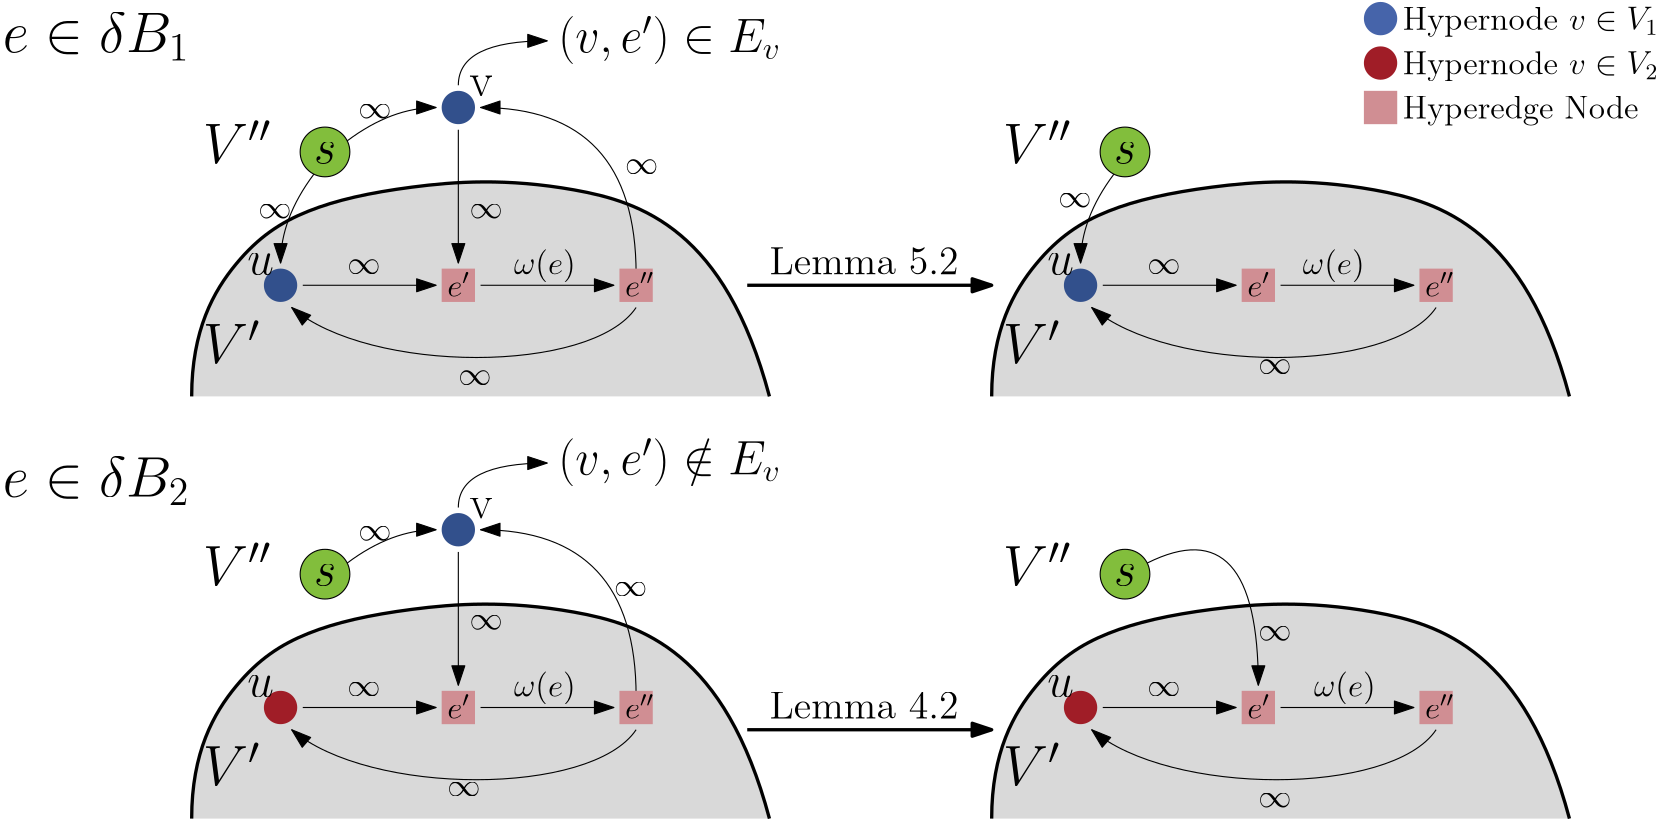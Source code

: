 <?xml version="1.0"?>
<!DOCTYPE ipe SYSTEM "ipe.dtd">
<ipe version="70107" creator="Ipe 7.1.10">
<info created="D:20171018175348" modified="D:20171211135437"/>
<ipestyle name="basic">
<symbol name="arrow/arc(spx)">
<path stroke="sym-stroke" fill="sym-stroke" pen="sym-pen">
0 0 m
-1 0.333 l
-1 -0.333 l
h
</path>
</symbol>
<symbol name="arrow/farc(spx)">
<path stroke="sym-stroke" fill="white" pen="sym-pen">
0 0 m
-1 0.333 l
-1 -0.333 l
h
</path>
</symbol>
<symbol name="arrow/ptarc(spx)">
<path stroke="sym-stroke" fill="sym-stroke" pen="sym-pen">
0 0 m
-1 0.333 l
-0.8 0 l
-1 -0.333 l
h
</path>
</symbol>
<symbol name="arrow/fptarc(spx)">
<path stroke="sym-stroke" fill="white" pen="sym-pen">
0 0 m
-1 0.333 l
-0.8 0 l
-1 -0.333 l
h
</path>
</symbol>
<symbol name="mark/circle(sx)" transformations="translations">
<path fill="sym-stroke">
0.6 0 0 0.6 0 0 e
0.4 0 0 0.4 0 0 e
</path>
</symbol>
<symbol name="mark/disk(sx)" transformations="translations">
<path fill="sym-stroke">
0.6 0 0 0.6 0 0 e
</path>
</symbol>
<symbol name="mark/fdisk(sfx)" transformations="translations">
<group>
<path fill="sym-fill">
0.5 0 0 0.5 0 0 e
</path>
<path fill="sym-stroke" fillrule="eofill">
0.6 0 0 0.6 0 0 e
0.4 0 0 0.4 0 0 e
</path>
</group>
</symbol>
<symbol name="mark/box(sx)" transformations="translations">
<path fill="sym-stroke" fillrule="eofill">
-0.6 -0.6 m
0.6 -0.6 l
0.6 0.6 l
-0.6 0.6 l
h
-0.4 -0.4 m
0.4 -0.4 l
0.4 0.4 l
-0.4 0.4 l
h
</path>
</symbol>
<symbol name="mark/square(sx)" transformations="translations">
<path fill="sym-stroke">
-0.6 -0.6 m
0.6 -0.6 l
0.6 0.6 l
-0.6 0.6 l
h
</path>
</symbol>
<symbol name="mark/fsquare(sfx)" transformations="translations">
<group>
<path fill="sym-fill">
-0.5 -0.5 m
0.5 -0.5 l
0.5 0.5 l
-0.5 0.5 l
h
</path>
<path fill="sym-stroke" fillrule="eofill">
-0.6 -0.6 m
0.6 -0.6 l
0.6 0.6 l
-0.6 0.6 l
h
-0.4 -0.4 m
0.4 -0.4 l
0.4 0.4 l
-0.4 0.4 l
h
</path>
</group>
</symbol>
<symbol name="mark/cross(sx)" transformations="translations">
<group>
<path fill="sym-stroke">
-0.43 -0.57 m
0.57 0.43 l
0.43 0.57 l
-0.57 -0.43 l
h
</path>
<path fill="sym-stroke">
-0.43 0.57 m
0.57 -0.43 l
0.43 -0.57 l
-0.57 0.43 l
h
</path>
</group>
</symbol>
<symbol name="arrow/fnormal(spx)">
<path stroke="sym-stroke" fill="white" pen="sym-pen">
0 0 m
-1 0.333 l
-1 -0.333 l
h
</path>
</symbol>
<symbol name="arrow/pointed(spx)">
<path stroke="sym-stroke" fill="sym-stroke" pen="sym-pen">
0 0 m
-1 0.333 l
-0.8 0 l
-1 -0.333 l
h
</path>
</symbol>
<symbol name="arrow/fpointed(spx)">
<path stroke="sym-stroke" fill="white" pen="sym-pen">
0 0 m
-1 0.333 l
-0.8 0 l
-1 -0.333 l
h
</path>
</symbol>
<symbol name="arrow/linear(spx)">
<path stroke="sym-stroke" pen="sym-pen">
-1 0.333 m
0 0 l
-1 -0.333 l
</path>
</symbol>
<symbol name="arrow/fdouble(spx)">
<path stroke="sym-stroke" fill="white" pen="sym-pen">
0 0 m
-1 0.333 l
-1 -0.333 l
h
-1 0 m
-2 0.333 l
-2 -0.333 l
h
</path>
</symbol>
<symbol name="arrow/double(spx)">
<path stroke="sym-stroke" fill="sym-stroke" pen="sym-pen">
0 0 m
-1 0.333 l
-1 -0.333 l
h
-1 0 m
-2 0.333 l
-2 -0.333 l
h
</path>
</symbol>
<pen name="heavier" value="0.8"/>
<pen name="fat" value="1.2"/>
<pen name="ultrafat" value="2"/>
<symbolsize name="large" value="5"/>
<symbolsize name="small" value="2"/>
<symbolsize name="tiny" value="1.1"/>
<arrowsize name="large" value="10"/>
<arrowsize name="small" value="5"/>
<arrowsize name="tiny" value="3"/>
<color name="red" value="1 0 0"/>
<color name="green" value="0 1 0"/>
<color name="blue" value="0 0 1"/>
<color name="yellow" value="1 1 0"/>
<color name="orange" value="1 0.647 0"/>
<color name="gold" value="1 0.843 0"/>
<color name="purple" value="0.627 0.125 0.941"/>
<color name="gray" value="0.745"/>
<color name="brown" value="0.647 0.165 0.165"/>
<color name="navy" value="0 0 0.502"/>
<color name="pink" value="1 0.753 0.796"/>
<color name="seagreen" value="0.18 0.545 0.341"/>
<color name="turquoise" value="0.251 0.878 0.816"/>
<color name="violet" value="0.933 0.51 0.933"/>
<color name="darkblue" value="0 0 0.545"/>
<color name="darkcyan" value="0 0.545 0.545"/>
<color name="darkgray" value="0.663"/>
<color name="darkgreen" value="0 0.392 0"/>
<color name="darkmagenta" value="0.545 0 0.545"/>
<color name="darkorange" value="1 0.549 0"/>
<color name="darkred" value="0.545 0 0"/>
<color name="lightblue" value="0.678 0.847 0.902"/>
<color name="lightcyan" value="0.878 1 1"/>
<color name="lightgray" value="0.827"/>
<color name="lightgreen" value="0.565 0.933 0.565"/>
<color name="lightyellow" value="1 1 0.878"/>
<dashstyle name="dashed" value="[4] 0"/>
<dashstyle name="dotted" value="[1 3] 0"/>
<dashstyle name="dash dotted" value="[4 2 1 2] 0"/>
<dashstyle name="dash dot dotted" value="[4 2 1 2 1 2] 0"/>
<textsize name="large" value="\large"/>
<textsize name="Large" value="\Large"/>
<textsize name="LARGE" value="\LARGE"/>
<textsize name="huge" value="\huge"/>
<textsize name="Huge" value="\Huge"/>
<textsize name="small" value="\small"/>
<textsize name="footnote" value="\footnotesize"/>
<textsize name="tiny" value="\tiny"/>
<textstyle name="center" begin="\begin{center}" end="\end{center}"/>
<textstyle name="itemize" begin="\begin{itemize}" end="\end{itemize}"/>
<textstyle name="item" begin="\begin{itemize}\item{}" end="\end{itemize}"/>
<gridsize name="4 pts" value="4"/>
<gridsize name="8 pts (~3 mm)" value="8"/>
<gridsize name="16 pts (~6 mm)" value="16"/>
<gridsize name="32 pts (~12 mm)" value="32"/>
<gridsize name="10 pts (~3.5 mm)" value="10"/>
<gridsize name="20 pts (~7 mm)" value="20"/>
<gridsize name="14 pts (~5 mm)" value="14"/>
<gridsize name="28 pts (~10 mm)" value="28"/>
<gridsize name="56 pts (~20 mm)" value="56"/>
<anglesize name="90 deg" value="90"/>
<anglesize name="60 deg" value="60"/>
<anglesize name="45 deg" value="45"/>
<anglesize name="30 deg" value="30"/>
<anglesize name="22.5 deg" value="22.5"/>
<opacity name="10%" value="0.1"/>
<opacity name="30%" value="0.3"/>
<opacity name="50%" value="0.5"/>
<opacity name="75%" value="0.75"/>
<tiling name="falling" angle="-60" step="4" width="1"/>
<tiling name="rising" angle="30" step="4" width="1"/>
</ipestyle>
<ipestyle name="transparency">
<opacity name="10%" value="0.1"/>
<opacity name="50%" value="0.5"/>
<opacity name="75%" value="0.75"/>
<opacity name="25%" value="0.25"/>
</ipestyle>
<ipestyle name="bigpaper">
<layout paper="10000 6000" origin="0 0" frame="10000 6000"/>
<titlestyle pos="10 10" size="LARGE" color="title"  valign="baseline"/>
</ipestyle>
<ipestyle name="kitcolors">
<color name="KITwhite" value="1"/>
<color name="KITblack" value="0"/>
<color name="KITblack70" value="0.3"/>
<color name="KITblack50" value="0.5"/>
<color name="KITblack30" value="0.7"/>
<color name="KITblack15" value="0.85"/>
<color name="KITgreen" value="0 0.588 0.509"/>
<color name="KITgreen70" value="0.3 0.711 0.656"/>
<color name="KITgreen50" value="0.5 0.794 0.754"/>
<color name="KITgreen30" value="0.7 0.876 0.852"/>
<color name="KITgreen15" value="0.85 0.938 0.926"/>
<color name="KITblue" value="0.274 0.392 0.666"/>
<color name="KITblue70" value="0.492 0.574 0.766"/>
<color name="KITblue50" value="0.637 0.696 0.833"/>
<color name="KITblue30" value="0.782 0.817 0.9"/>
<color name="KITblue15" value="0.891 0.908 0.95"/>
<color name="KITred" value="0.627 0.117 0.156"/>
<color name="KITred70" value="0.739 0.382 0.409"/>
<color name="KITred50" value="0.813 0.558 0.578"/>
<color name="KITred30" value="0.888 0.735 0.747"/>
<color name="KITred15" value="0.944 0.867 0.873"/>
<color name="KITpalegreen" value="0.509 0.745 0.235"/>
<color name="KITpalegreen70" value="0.656 0.821 0.464"/>
<color name="KITpalegreen50" value="0.754 0.872 0.617"/>
<color name="KITpalegreen30" value="0.852 0.923 0.77"/>
<color name="KITpalegreen15" value="0.926 0.961 0.885"/>
<color name="KITyellow" value="0.98 0.901 0.078"/>
<color name="KITyellow70" value="0.986 0.931 0.354"/>
<color name="KITyellow50" value="0.99 0.95 0.539"/>
<color name="KITyellow30" value="0.994 0.97 0.723"/>
<color name="KITyellow15" value="0.997 0.985 0.861"/>
<color name="KITorange" value="0.862 0.627 0.117"/>
<color name="KITorange70" value="0.903 0.739 0.382"/>
<color name="KITorange50" value="0.931 0.813 0.558"/>
<color name="KITorange30" value="0.958 0.888 0.735"/>
<color name="KITorange15" value="0.979 0.944 0.867"/>
<color name="KITbrown" value="0.627 0.509 0.196"/>
<color name="KITbrown70" value="0.739 0.656 0.437"/>
<color name="KITbrown50" value="0.813 0.754 0.598"/>
<color name="KITbrown30" value="0.888 0.852 0.758"/>
<color name="KITbrown15" value="0.944 0.926 0.879"/>
<color name="KITlilac" value="0.627 0 0.47"/>
<color name="KITlilac70" value="0.739 0.3 0.629"/>
<color name="KITlilac50" value="0.813 0.5 0.735"/>
<color name="KITlilac30" value="0.888 0.7 0.841"/>
<color name="KITlilac15" value="0.944 0.85 0.92"/>
<color name="KITcyanblue" value="0.313 0.666 0.901"/>
<color name="KITcyanblue70" value="0.519 0.766 0.931"/>
<color name="KITcyanblue50" value="0.656 0.833 0.95"/>
<color name="KITcyanblue30" value="0.794 0.9 0.97"/>
<color name="KITcyanblue15" value="0.897 0.95 0.985"/>
<color name="KITseablue" value="0.196 0.313 0.549"/>
<color name="KITseablue70" value="0.437 0.519 0.684"/>
<color name="KITseablue50" value="0.598 0.656 0.774"/>
<color name="KITseablue30" value="0.758 0.794 0.864"/>
<color name="KITseablue15" value="0.879 0.897 0.932"/>
</ipestyle>
<page>
<layer name="alpha"/>
<view layers="alpha" active="alpha"/>
<path layer="alpha" stroke="KITblack" fill="KITblack15" pen="fat">
544 728 m
544 752
560 780
584 796
620 804
676 808
736 788
752 728 c
</path>
<use name="mark/disk(sx)" pos="576 768" size="normal" stroke="black"/>
<use name="mark/disk(sx)" pos="576 768" size="10" stroke="KITseablue"/>
<use matrix="1 0 0 1 64 64" name="mark/disk(sx)" pos="576 768" size="10" stroke="KITseablue"/>
<use name="mark/square(sx)" pos="640 768" size="10" stroke="KITred50"/>
<path stroke="KITblack" rarrow="normal/normal">
640 776 m
640 824 l
</path>
<path stroke="KITblack" rarrow="normal/normal">
648 832 m
704 832
704 772 c
</path>
<use matrix="1 0 0 1 64 0" name="mark/square(sx)" pos="640 768" size="10" stroke="KITred50"/>
<path stroke="KITblack" rarrow="normal/normal">
632 768 m
584 768 l
</path>
<path stroke="KITblack" rarrow="normal/normal">
580 760 m
608 736
688 736
704 760 c
</path>
<text matrix="1 0 0 1 0 -8" transformations="translations" pos="644 844" stroke="KITblack" type="label" width="8.345" height="7.411" depth="0" valign="baseline" size="LARGE">$$v$$</text>
<text matrix="1 0 0 1 -80 -72" transformations="translations" pos="644 844" stroke="KITblack" type="label" width="9.594" height="7.412" depth="0" valign="baseline" size="LARGE">$u$</text>
<path stroke="KITblack" rarrow="normal/normal">
696 768 m
648 768 l
</path>
<path stroke="KITblack" fill="KITpalegreen">
8.94427 0 0 8.94427 592 816 e
</path>
<text matrix="1 0 0 1 -56 -32" transformations="translations" pos="644 844" stroke="KITblack" type="label" width="7.94" height="7.412" depth="0" valign="baseline" size="LARGE">$s$</text>
<path stroke="KITblack" rarrow="normal/normal">
576 776 m
576 792
588 808 c
</path>
<path stroke="KITblack" rarrow="normal/normal">
632 832 m
616 832
600 820 c
</path>
<text matrix="1 0 0 1 -8 -80" transformations="translations" pos="644 844" stroke="KITblack" type="label" width="8.221" height="8.766" depth="0" valign="baseline" size="large">$e&apos;$</text>
<text matrix="1 0 0 1 56 -80" transformations="translations" pos="644 844" stroke="KITblack" type="label" width="10.517" height="8.766" depth="0" valign="baseline" size="large">$e&apos;&apos;$</text>
<text matrix="1 0 0 1 -60 -52" transformations="translations" pos="608 792" stroke="KITblack" type="label" width="20.734" height="15.468" depth="0" valign="baseline" size="huge">$V&apos;$</text>
<text matrix="1 0 0 1 -60 20" transformations="translations" pos="608 792" stroke="KITblack" type="label" width="24.679" height="15.468" depth="0" valign="baseline" size="huge">$V&apos;&apos;$</text>
<path matrix="1 0 0 1 64 0" stroke="KITblack" fill="KITblack15" pen="fat">
768 728 m
768 752
784 780
808 796
844 804
900 808
960 788
976 728 c
</path>
<use matrix="1 0 0 1 288 0" name="mark/disk(sx)" pos="576 768" size="normal" stroke="black"/>
<use matrix="1 0 0 1 288 0" name="mark/disk(sx)" pos="576 768" size="10" stroke="KITseablue"/>
<use matrix="1 0 0 1 352 0" name="mark/square(sx)" pos="640 768" size="10" stroke="KITred50"/>
<path matrix="1 0 0 1 288 0" stroke="KITblack" rarrow="normal/normal">
632 768 m
584 768 l
</path>
<path matrix="1 0 0 1 288 0" stroke="KITblack" rarrow="normal/normal">
580 760 m
608 736
688 736
704 760 c
</path>
<text matrix="1 0 0 1 208 -72" transformations="translations" pos="644 844" stroke="KITblack" type="label" width="9.594" height="7.412" depth="0" valign="baseline" size="LARGE">$u$</text>
<path matrix="1 0 0 1 288 0" stroke="KITblack" rarrow="normal/normal">
696 768 m
648 768 l
</path>
<path matrix="1 0 0 1 288 0" stroke="KITblack" fill="KITpalegreen">
8.94427 0 0 8.94427 592 816 e
</path>
<text matrix="1 0 0 1 232 -32" transformations="translations" pos="644 844" stroke="KITblack" type="label" width="7.94" height="7.412" depth="0" valign="baseline" size="LARGE">$s$</text>
<path matrix="1 0 0 1 288 0" stroke="KITblack" rarrow="normal/normal">
576 776 m
576 792
588 808 c
</path>
<text matrix="1 0 0 1 344 -80" transformations="translations" pos="644 844" stroke="KITblack" type="label" width="10.517" height="8.766" depth="0" valign="baseline" size="large">$e&apos;&apos;$</text>
<text matrix="1 0 0 1 228 -52" transformations="translations" pos="608 792" stroke="KITblack" type="label" width="20.734" height="15.468" depth="0" valign="baseline" size="huge">$V&apos;$</text>
<text matrix="1 0 0 1 228 20" transformations="translations" pos="608 792" stroke="KITblack" type="label" width="24.679" height="15.468" depth="0" valign="baseline" size="huge">$V&apos;&apos;$</text>
<text matrix="1 0 0 1 -72 -28" transformations="translations" pos="548 880" stroke="KITblack" type="label" width="67.259" height="14.348" depth="3.1" valign="baseline" size="huge">$e \in \delta B_1$</text>
<path matrix="1 0 0 1 0 -152" stroke="KITblack" fill="KITblack15" pen="fat">
544 728 m
544 752
560 780
584 796
620 804
676 808
736 788
752 728 c
</path>
<use matrix="1 0 0 1 0 -152" name="mark/disk(sx)" pos="576 768" size="normal" stroke="black"/>
<use matrix="1 0 0 1 0 -152" name="mark/disk(sx)" pos="576 768" size="10" stroke="KITred"/>
<use matrix="1 0 0 1 64 -88" name="mark/disk(sx)" pos="576 768" size="10" stroke="KITseablue"/>
<use matrix="1 0 0 1 0 -152" name="mark/square(sx)" pos="640 768" size="10" stroke="KITred50"/>
<path matrix="1 0 0 1 0 -152" stroke="KITblack" rarrow="normal/normal">
640 776 m
640 824 l
</path>
<path matrix="1 0 0 1 0 -152" stroke="KITblack" rarrow="normal/normal">
648 832 m
704 832
704 772 c
</path>
<use matrix="1 0 0 1 64 -152" name="mark/square(sx)" pos="640 768" size="10" stroke="KITred50"/>
<path matrix="1 0 0 1 0 -152" stroke="KITblack" rarrow="normal/normal">
632 768 m
584 768 l
</path>
<path matrix="1 0 0 1 0 -152" stroke="KITblack" rarrow="normal/normal">
580 760 m
608 736
688 736
704 760 c
</path>
<text matrix="1 0 0 1 0 -160" transformations="translations" pos="644 844" stroke="KITblack" type="label" width="8.345" height="7.411" depth="0" valign="baseline" size="LARGE">$$v$$</text>
<text matrix="1 0 0 1 -80 -224" transformations="translations" pos="644 844" stroke="KITblack" type="label" width="9.594" height="7.412" depth="0" valign="baseline" size="LARGE">$u$</text>
<path matrix="1 0 0 1 0 -152" stroke="KITblack" rarrow="normal/normal">
696 768 m
648 768 l
</path>
<path matrix="1 0 0 1 0 -152" stroke="KITblack" fill="KITpalegreen">
8.94427 0 0 8.94427 592 816 e
</path>
<text matrix="1 0 0 1 -56 -184" transformations="translations" pos="644 844" stroke="KITblack" type="label" width="7.94" height="7.412" depth="0" valign="baseline" size="LARGE">$s$</text>
<path matrix="1 0 0 1 0 -152" stroke="KITblack" rarrow="normal/normal">
632 832 m
616 832
600 820 c
</path>
<text matrix="1 0 0 1 -8 -232" transformations="translations" pos="644 844" stroke="KITblack" type="label" width="8.221" height="8.766" depth="0" valign="baseline" size="large">$e&apos;$</text>
<text matrix="1 0 0 1 56 -232" transformations="translations" pos="644 844" stroke="KITblack" type="label" width="10.517" height="8.766" depth="0" valign="baseline" size="large">$e&apos;&apos;$</text>
<text matrix="1 0 0 1 -60 -204" transformations="translations" pos="608 792" stroke="KITblack" type="label" width="20.734" height="15.468" depth="0" valign="baseline" size="huge">$V&apos;$</text>
<text matrix="1 0 0 1 -60 -132" transformations="translations" pos="608 792" stroke="KITblack" type="label" width="24.679" height="15.468" depth="0" valign="baseline" size="huge">$V&apos;&apos;$</text>
<path matrix="1 0 0 1 288 -152" stroke="KITblack" fill="KITblack15" pen="fat">
544 728 m
544 752
560 780
584 796
620 804
676 808
736 788
752 728 c
</path>
<use matrix="1 0 0 1 288 -152" name="mark/disk(sx)" pos="576 768" size="normal" stroke="black"/>
<use matrix="1 0 0 1 288 -152" name="mark/disk(sx)" pos="576 768" size="10" stroke="KITred"/>
<use matrix="1 0 0 1 288 -152" name="mark/square(sx)" pos="640 768" size="10" stroke="KITred50"/>
<use matrix="1 0 0 1 352 -152" name="mark/square(sx)" pos="640 768" size="10" stroke="KITred50"/>
<path matrix="1 0 0 1 288 -152" stroke="KITblack" rarrow="normal/normal">
632 768 m
584 768 l
</path>
<path matrix="1 0 0 1 288 -152" stroke="KITblack" rarrow="normal/normal">
580 760 m
608 736
688 736
704 760 c
</path>
<text matrix="1 0 0 1 208 -224" transformations="translations" pos="644 844" stroke="KITblack" type="label" width="9.594" height="7.412" depth="0" valign="baseline" size="LARGE">$u$</text>
<path matrix="1 0 0 1 288 -152" stroke="KITblack" rarrow="normal/normal">
696 768 m
648 768 l
</path>
<path matrix="1 0 0 1 288 -152" stroke="KITblack" fill="KITpalegreen">
8.94427 0 0 8.94427 592 816 e
</path>
<text matrix="1 0 0 1 232 -184" transformations="translations" pos="644 844" stroke="KITblack" type="label" width="7.94" height="7.412" depth="0" valign="baseline" size="LARGE">$s$</text>
<path matrix="1 0 0 1 64 -16" stroke="KITblack" rarrow="normal/normal">
864 640 m
864 704
824 684 c
</path>
<text matrix="1 0 0 1 280 -232" transformations="translations" pos="644 844" stroke="KITblack" type="label" width="8.221" height="8.766" depth="0" valign="baseline" size="large">$e&apos;$</text>
<text matrix="1 0 0 1 344 -232" transformations="translations" pos="644 844" stroke="KITblack" type="label" width="10.517" height="8.766" depth="0" valign="baseline" size="large">$e&apos;&apos;$</text>
<text matrix="1 0 0 1 228 -204" transformations="translations" pos="608 792" stroke="KITblack" type="label" width="20.734" height="15.468" depth="0" valign="baseline" size="huge">$V&apos;$</text>
<text matrix="1 0 0 1 228 -132" transformations="translations" pos="608 792" stroke="KITblack" type="label" width="24.679" height="15.468" depth="0" valign="baseline" size="huge">$V&apos;&apos;$</text>
<use matrix="1 0 0 1 396 80" name="mark/disk(sx)" pos="576 768" size="10" stroke="KITred"/>
<use matrix="1 0 0 1 396 96" name="mark/disk(sx)" pos="576 768" size="10" stroke="KITblue"/>
<text matrix="1 0 0 1 84 12" transformations="translations" pos="896 848" stroke="KITblack" type="label" width="92.083" height="8.307" depth="2.32" valign="baseline" size="large">Hypernode $v \in V_1$</text>
<text matrix="1 0 0 1 84 -4" transformations="translations" pos="896 848" stroke="KITblack" type="label" width="92.083" height="8.307" depth="2.32" valign="baseline" size="large">Hypernode $v \in V_2$</text>
<use matrix="1 0 0 1 288 0" name="mark/square(sx)" pos="640 768" size="10" stroke="KITred50"/>
<use matrix="1 0 0 1 332 64" name="mark/square(sx)" pos="640 768" size="10" stroke="KITred50"/>
<text matrix="1 0 0 1 280 -80" transformations="translations" pos="644 844" stroke="KITblack" type="label" width="8.221" height="8.766" depth="0" valign="baseline" size="large">$e&apos;$</text>
<text matrix="1 0 0 1 84 -20" transformations="translations" pos="896 848" stroke="KITblack" type="label" width="84.86" height="8.307" depth="2.32" valign="baseline" size="large">Hyperedge Node</text>
<text matrix="1 0 0 1 -72 -188" transformations="translations" pos="548 880" stroke="KITblack" type="label" width="67.259" height="14.348" depth="3.1" valign="baseline" size="huge">$e \in \delta B_2$</text>
<path stroke="black" pen="fat" rarrow="normal/normal">
832 768 m
744 768 l
</path>
<text matrix="1 0 0 1 -24 -12" transformations="translations" pos="776 784" stroke="black" type="label" width="68.087" height="9.803" depth="0" valign="baseline" size="Large">Lemma 5.2</text>
<path matrix="1 0 0 1 0 -160" stroke="black" pen="fat" rarrow="normal/normal">
832 768 m
744 768 l
</path>
<text matrix="1 0 0 1 -24 -172" transformations="translations" pos="776 784" stroke="black" type="label" width="68.087" height="9.803" depth="0" valign="baseline" size="Large">Lemma 4.2</text>
<text matrix="1 0 0 1 -12 -20" transformations="translations" pos="616 696" stroke="KITblack" type="label" width="11.955" height="5.147" depth="0" valign="baseline" size="large">$\infty$</text>
<text matrix="1 0 0 1 80 -40" transformations="translations" pos="616 696" stroke="KITblack" type="label" width="11.955" height="5.147" depth="0" valign="baseline" size="large">$\infty$</text>
<text matrix="1 0 0 1 28 -52" transformations="translations" pos="616 696" stroke="KITblack" type="label" width="11.955" height="5.147" depth="0" valign="baseline" size="large">$\infty$</text>
<text matrix="1 0 0 1 20 -112" transformations="translations" pos="616 696" stroke="KITblack" type="label" width="11.955" height="5.147" depth="0" valign="baseline" size="large">$\infty$</text>
<text matrix="1 0 0 1 -16 -76" transformations="translations" pos="616 696" stroke="KITblack" type="label" width="11.955" height="5.147" depth="0" valign="baseline" size="large">$\infty$</text>
<text matrix="1 0 0 1 272 -76" transformations="translations" pos="616 696" stroke="KITblack" type="label" width="11.955" height="5.147" depth="0" valign="baseline" size="large">$\infty$</text>
<text matrix="1 0 0 1 312 -56" transformations="translations" pos="616 696" stroke="KITblack" type="label" width="11.955" height="5.147" depth="0" valign="baseline" size="large">$\infty$</text>
<text matrix="1 0 0 1 312 -116" transformations="translations" pos="616 696" stroke="KITblack" type="label" width="11.955" height="5.147" depth="0" valign="baseline" size="large">$\infty$</text>
<text matrix="1 0 0 1 312 40" transformations="translations" pos="616 696" stroke="KITblack" type="label" width="11.955" height="5.147" depth="0" valign="baseline" size="large">$\infty$</text>
<text matrix="1 0 0 1 272 76" transformations="translations" pos="616 696" stroke="KITblack" type="label" width="11.955" height="5.147" depth="0" valign="baseline" size="large">$\infty$</text>
<text matrix="1 0 0 1 240 100" transformations="translations" pos="616 696" stroke="KITblack" type="label" width="11.955" height="5.147" depth="0" valign="baseline" size="large">$\infty$</text>
<text matrix="1 0 0 1 -12 132" transformations="translations" pos="616 696" stroke="KITblack" type="label" width="11.955" height="5.147" depth="0" valign="baseline" size="large">$\infty$</text>
<text matrix="1 0 0 1 -48 96" transformations="translations" pos="616 696" stroke="KITblack" type="label" width="11.955" height="5.147" depth="0" valign="baseline" size="large">$\infty$</text>
<text matrix="1 0 0 1 84 112" transformations="translations" pos="616 696" stroke="KITblack" type="label" width="11.955" height="5.147" depth="0" valign="baseline" size="large">$\infty$</text>
<text matrix="1 0 0 1 28 96" transformations="translations" pos="616 696" stroke="KITblack" type="label" width="11.955" height="5.147" depth="0" valign="baseline" size="large">$\infty$</text>
<text matrix="1 0 0 1 -16 76" transformations="translations" pos="616 696" stroke="KITblack" type="label" width="11.955" height="5.147" depth="0" valign="baseline" size="large">$\infty$</text>
<text matrix="1 0 0 1 24 36" transformations="translations" pos="616 696" stroke="KITblack" type="label" width="11.955" height="5.147" depth="0" valign="baseline" size="large">$\infty$</text>
<text matrix="1 0 0 1 44 76" transformations="translations" pos="616 696" stroke="KITblack" type="label" width="22.248" height="8.965" depth="2.99" valign="baseline" size="large">$\omega(e)$</text>
<text matrix="1 0 0 1 328 76" transformations="translations" pos="616 696" stroke="KITblack" type="label" width="22.248" height="8.965" depth="2.99" valign="baseline" size="large">$\omega(e)$</text>
<text matrix="1 0 0 1 332 -76" transformations="translations" pos="616 696" stroke="KITblack" type="label" width="22.248" height="8.965" depth="2.99" valign="baseline" size="large">$\omega(e)$</text>
<text matrix="1 0 0 1 44 -76" transformations="translations" pos="616 696" stroke="KITblack" type="label" width="22.248" height="8.965" depth="2.99" valign="baseline" size="large">$\omega(e)$</text>
<text matrix="1 0 0 1 -28 20" transformations="translations" pos="704 832" stroke="black" type="label" width="80.216" height="12.896" depth="4.29" valign="baseline" size="LARGE">$(v,e&apos;) \in E_v$</text>
<path stroke="black" arrow="normal/normal">
640 840 m
640 856
672 856 c
</path>
<path stroke="black" arrow="normal/normal">
640 688 m
640 704
672 704 c
</path>
<text matrix="1 0 0 1 -28 -132" transformations="translations" pos="704 832" stroke="black" type="label" width="80.216" height="12.911" depth="4.29" valign="baseline" size="LARGE">$(v,e&apos;) \notin E_v$</text>
</page>
</ipe>

